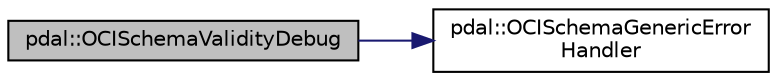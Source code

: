 digraph "pdal::OCISchemaValidityDebug"
{
  edge [fontname="Helvetica",fontsize="10",labelfontname="Helvetica",labelfontsize="10"];
  node [fontname="Helvetica",fontsize="10",shape=record];
  rankdir="LR";
  Node1 [label="pdal::OCISchemaValidityDebug",height=0.2,width=0.4,color="black", fillcolor="grey75", style="filled", fontcolor="black"];
  Node1 -> Node2 [color="midnightblue",fontsize="10",style="solid",fontname="Helvetica"];
  Node2 [label="pdal::OCISchemaGenericError\lHandler",height=0.2,width=0.4,color="black", fillcolor="white", style="filled",URL="$namespacepdal.html#a0bffbe8c0eb2abd2e466fa2ca3964026"];
}
